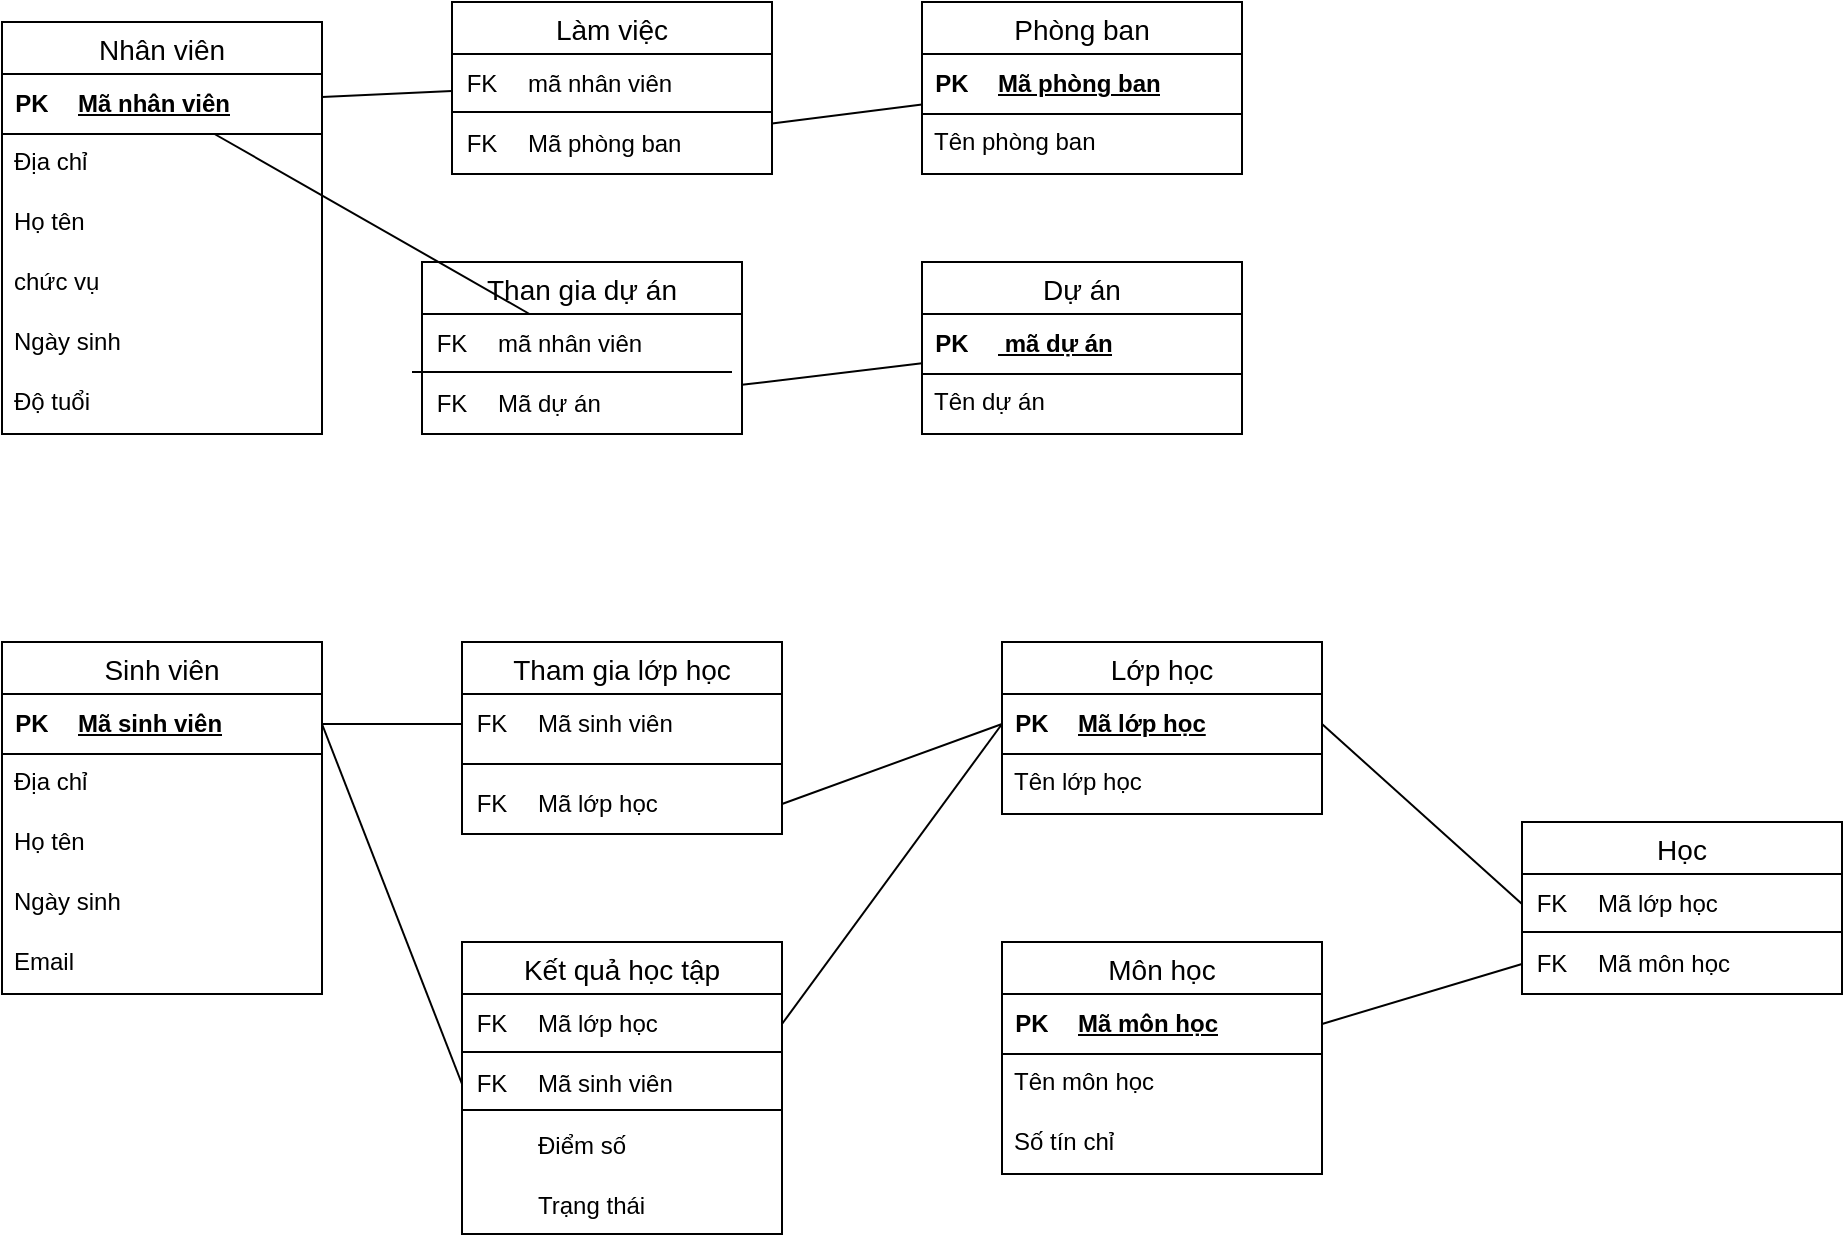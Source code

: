 <mxfile version="24.7.17">
  <diagram id="R2lEEEUBdFMjLlhIrx00" name="Page-1">
    <mxGraphModel dx="2074" dy="1196" grid="1" gridSize="10" guides="1" tooltips="1" connect="1" arrows="1" fold="1" page="1" pageScale="1" pageWidth="850" pageHeight="1100" math="0" shadow="0" extFonts="Permanent Marker^https://fonts.googleapis.com/css?family=Permanent+Marker">
      <root>
        <mxCell id="0" />
        <mxCell id="1" parent="0" />
        <mxCell id="JlwDSSHdYBfBLJsLvJ8Z-68" value="Nhân viên" style="swimlane;fontStyle=0;childLayout=stackLayout;horizontal=1;startSize=26;horizontalStack=0;resizeParent=1;resizeParentMax=0;resizeLast=0;collapsible=1;marginBottom=0;align=center;fontSize=14;" parent="1" vertex="1">
          <mxGeometry x="40" y="50" width="160" height="206" as="geometry" />
        </mxCell>
        <mxCell id="JlwDSSHdYBfBLJsLvJ8Z-72" value="" style="shape=table;startSize=0;container=1;collapsible=1;childLayout=tableLayout;fixedRows=1;rowLines=0;fontStyle=0;align=center;resizeLast=1;strokeColor=none;fillColor=none;collapsible=0;" parent="JlwDSSHdYBfBLJsLvJ8Z-68" vertex="1">
          <mxGeometry y="26" width="160" height="30" as="geometry" />
        </mxCell>
        <mxCell id="JlwDSSHdYBfBLJsLvJ8Z-73" value="" style="shape=tableRow;horizontal=0;startSize=0;swimlaneHead=0;swimlaneBody=0;fillColor=none;collapsible=0;dropTarget=0;points=[[0,0.5],[1,0.5]];portConstraint=eastwest;top=0;left=0;right=0;bottom=1;" parent="JlwDSSHdYBfBLJsLvJ8Z-72" vertex="1">
          <mxGeometry width="160" height="30" as="geometry" />
        </mxCell>
        <mxCell id="JlwDSSHdYBfBLJsLvJ8Z-74" value="PK" style="shape=partialRectangle;connectable=0;fillColor=none;top=0;left=0;bottom=0;right=0;fontStyle=1;overflow=hidden;whiteSpace=wrap;html=1;" parent="JlwDSSHdYBfBLJsLvJ8Z-73" vertex="1">
          <mxGeometry width="30" height="30" as="geometry">
            <mxRectangle width="30" height="30" as="alternateBounds" />
          </mxGeometry>
        </mxCell>
        <mxCell id="JlwDSSHdYBfBLJsLvJ8Z-75" value="Mã nhân viên" style="shape=partialRectangle;connectable=0;fillColor=none;top=0;left=0;bottom=0;right=0;align=left;spacingLeft=6;fontStyle=5;overflow=hidden;whiteSpace=wrap;html=1;" parent="JlwDSSHdYBfBLJsLvJ8Z-73" vertex="1">
          <mxGeometry x="30" width="130" height="30" as="geometry">
            <mxRectangle width="130" height="30" as="alternateBounds" />
          </mxGeometry>
        </mxCell>
        <mxCell id="JlwDSSHdYBfBLJsLvJ8Z-69" value="Địa chỉ" style="text;strokeColor=none;fillColor=none;spacingLeft=4;spacingRight=4;overflow=hidden;rotatable=0;points=[[0,0.5],[1,0.5]];portConstraint=eastwest;fontSize=12;whiteSpace=wrap;html=1;" parent="JlwDSSHdYBfBLJsLvJ8Z-68" vertex="1">
          <mxGeometry y="56" width="160" height="30" as="geometry" />
        </mxCell>
        <mxCell id="JlwDSSHdYBfBLJsLvJ8Z-71" value="Họ tên" style="text;strokeColor=none;fillColor=none;spacingLeft=4;spacingRight=4;overflow=hidden;rotatable=0;points=[[0,0.5],[1,0.5]];portConstraint=eastwest;fontSize=12;whiteSpace=wrap;html=1;" parent="JlwDSSHdYBfBLJsLvJ8Z-68" vertex="1">
          <mxGeometry y="86" width="160" height="30" as="geometry" />
        </mxCell>
        <mxCell id="JlwDSSHdYBfBLJsLvJ8Z-76" value="chức vụ" style="text;strokeColor=none;fillColor=none;spacingLeft=4;spacingRight=4;overflow=hidden;rotatable=0;points=[[0,0.5],[1,0.5]];portConstraint=eastwest;fontSize=12;whiteSpace=wrap;html=1;" parent="JlwDSSHdYBfBLJsLvJ8Z-68" vertex="1">
          <mxGeometry y="116" width="160" height="30" as="geometry" />
        </mxCell>
        <mxCell id="JlwDSSHdYBfBLJsLvJ8Z-77" value="Ngày sinh" style="text;strokeColor=none;fillColor=none;spacingLeft=4;spacingRight=4;overflow=hidden;rotatable=0;points=[[0,0.5],[1,0.5]];portConstraint=eastwest;fontSize=12;whiteSpace=wrap;html=1;" parent="JlwDSSHdYBfBLJsLvJ8Z-68" vertex="1">
          <mxGeometry y="146" width="160" height="30" as="geometry" />
        </mxCell>
        <mxCell id="JlwDSSHdYBfBLJsLvJ8Z-78" value="Độ tuổi" style="text;strokeColor=none;fillColor=none;spacingLeft=4;spacingRight=4;overflow=hidden;rotatable=0;points=[[0,0.5],[1,0.5]];portConstraint=eastwest;fontSize=12;whiteSpace=wrap;html=1;" parent="JlwDSSHdYBfBLJsLvJ8Z-68" vertex="1">
          <mxGeometry y="176" width="160" height="30" as="geometry" />
        </mxCell>
        <mxCell id="JlwDSSHdYBfBLJsLvJ8Z-79" value="Làm việc" style="swimlane;fontStyle=0;childLayout=stackLayout;horizontal=1;startSize=26;horizontalStack=0;resizeParent=1;resizeParentMax=0;resizeLast=0;collapsible=1;marginBottom=0;align=center;fontSize=14;" parent="1" vertex="1">
          <mxGeometry x="265" y="40" width="160" height="86" as="geometry" />
        </mxCell>
        <mxCell id="JlwDSSHdYBfBLJsLvJ8Z-83" value="" style="shape=table;startSize=0;container=1;collapsible=1;childLayout=tableLayout;fixedRows=1;rowLines=0;fontStyle=0;align=center;resizeLast=1;strokeColor=none;fillColor=none;collapsible=0;" parent="JlwDSSHdYBfBLJsLvJ8Z-79" vertex="1">
          <mxGeometry y="26" width="160" height="30" as="geometry" />
        </mxCell>
        <mxCell id="JlwDSSHdYBfBLJsLvJ8Z-84" value="" style="shape=tableRow;horizontal=0;startSize=0;swimlaneHead=0;swimlaneBody=0;fillColor=none;collapsible=0;dropTarget=0;points=[[0,0.5],[1,0.5]];portConstraint=eastwest;top=0;left=0;right=0;bottom=0;" parent="JlwDSSHdYBfBLJsLvJ8Z-83" vertex="1">
          <mxGeometry width="160" height="30" as="geometry" />
        </mxCell>
        <mxCell id="JlwDSSHdYBfBLJsLvJ8Z-85" value="FK" style="shape=partialRectangle;connectable=0;fillColor=none;top=0;left=0;bottom=0;right=0;fontStyle=0;overflow=hidden;whiteSpace=wrap;html=1;" parent="JlwDSSHdYBfBLJsLvJ8Z-84" vertex="1">
          <mxGeometry width="30" height="30" as="geometry">
            <mxRectangle width="30" height="30" as="alternateBounds" />
          </mxGeometry>
        </mxCell>
        <mxCell id="JlwDSSHdYBfBLJsLvJ8Z-86" value="mã nhân viên" style="shape=partialRectangle;connectable=0;fillColor=none;top=0;left=0;bottom=0;right=0;align=left;spacingLeft=6;fontStyle=0;overflow=hidden;whiteSpace=wrap;html=1;" parent="JlwDSSHdYBfBLJsLvJ8Z-84" vertex="1">
          <mxGeometry x="30" width="130" height="30" as="geometry">
            <mxRectangle width="130" height="30" as="alternateBounds" />
          </mxGeometry>
        </mxCell>
        <mxCell id="JlwDSSHdYBfBLJsLvJ8Z-201" value="" style="endArrow=none;html=1;rounded=0;" parent="JlwDSSHdYBfBLJsLvJ8Z-79" edge="1">
          <mxGeometry relative="1" as="geometry">
            <mxPoint y="55" as="sourcePoint" />
            <mxPoint x="160" y="55" as="targetPoint" />
          </mxGeometry>
        </mxCell>
        <mxCell id="JlwDSSHdYBfBLJsLvJ8Z-87" value="" style="shape=table;startSize=0;container=1;collapsible=1;childLayout=tableLayout;fixedRows=1;rowLines=0;fontStyle=0;align=center;resizeLast=1;strokeColor=none;fillColor=none;collapsible=0;" parent="JlwDSSHdYBfBLJsLvJ8Z-79" vertex="1">
          <mxGeometry y="56" width="160" height="30" as="geometry" />
        </mxCell>
        <mxCell id="JlwDSSHdYBfBLJsLvJ8Z-88" value="" style="shape=tableRow;horizontal=0;startSize=0;swimlaneHead=0;swimlaneBody=0;fillColor=none;collapsible=0;dropTarget=0;points=[[0,0.5],[1,0.5]];portConstraint=eastwest;top=0;left=0;right=0;bottom=0;" parent="JlwDSSHdYBfBLJsLvJ8Z-87" vertex="1">
          <mxGeometry width="160" height="30" as="geometry" />
        </mxCell>
        <mxCell id="JlwDSSHdYBfBLJsLvJ8Z-89" value="FK" style="shape=partialRectangle;connectable=0;fillColor=none;top=0;left=0;bottom=0;right=0;fontStyle=0;overflow=hidden;whiteSpace=wrap;html=1;" parent="JlwDSSHdYBfBLJsLvJ8Z-88" vertex="1">
          <mxGeometry width="30" height="30" as="geometry">
            <mxRectangle width="30" height="30" as="alternateBounds" />
          </mxGeometry>
        </mxCell>
        <mxCell id="JlwDSSHdYBfBLJsLvJ8Z-90" value="Mã phòng ban" style="shape=partialRectangle;connectable=0;fillColor=none;top=0;left=0;bottom=0;right=0;align=left;spacingLeft=6;fontStyle=0;overflow=hidden;whiteSpace=wrap;html=1;" parent="JlwDSSHdYBfBLJsLvJ8Z-88" vertex="1">
          <mxGeometry x="30" width="130" height="30" as="geometry">
            <mxRectangle width="130" height="30" as="alternateBounds" />
          </mxGeometry>
        </mxCell>
        <mxCell id="JlwDSSHdYBfBLJsLvJ8Z-91" value="Phòng ban" style="swimlane;fontStyle=0;childLayout=stackLayout;horizontal=1;startSize=26;horizontalStack=0;resizeParent=1;resizeParentMax=0;resizeLast=0;collapsible=1;marginBottom=0;align=center;fontSize=14;" parent="1" vertex="1">
          <mxGeometry x="500" y="40" width="160" height="86" as="geometry" />
        </mxCell>
        <mxCell id="JlwDSSHdYBfBLJsLvJ8Z-92" value="" style="shape=table;startSize=0;container=1;collapsible=1;childLayout=tableLayout;fixedRows=1;rowLines=0;fontStyle=0;align=center;resizeLast=1;strokeColor=none;fillColor=none;collapsible=0;" parent="JlwDSSHdYBfBLJsLvJ8Z-91" vertex="1">
          <mxGeometry y="26" width="160" height="30" as="geometry" />
        </mxCell>
        <mxCell id="JlwDSSHdYBfBLJsLvJ8Z-93" value="" style="shape=tableRow;horizontal=0;startSize=0;swimlaneHead=0;swimlaneBody=0;fillColor=none;collapsible=0;dropTarget=0;points=[[0,0.5],[1,0.5]];portConstraint=eastwest;top=0;left=0;right=0;bottom=1;" parent="JlwDSSHdYBfBLJsLvJ8Z-92" vertex="1">
          <mxGeometry width="160" height="30" as="geometry" />
        </mxCell>
        <mxCell id="JlwDSSHdYBfBLJsLvJ8Z-94" value="PK" style="shape=partialRectangle;connectable=0;fillColor=none;top=0;left=0;bottom=0;right=0;fontStyle=1;overflow=hidden;whiteSpace=wrap;html=1;" parent="JlwDSSHdYBfBLJsLvJ8Z-93" vertex="1">
          <mxGeometry width="30" height="30" as="geometry">
            <mxRectangle width="30" height="30" as="alternateBounds" />
          </mxGeometry>
        </mxCell>
        <mxCell id="JlwDSSHdYBfBLJsLvJ8Z-95" value="Mã phòng ban" style="shape=partialRectangle;connectable=0;fillColor=none;top=0;left=0;bottom=0;right=0;align=left;spacingLeft=6;fontStyle=5;overflow=hidden;whiteSpace=wrap;html=1;" parent="JlwDSSHdYBfBLJsLvJ8Z-93" vertex="1">
          <mxGeometry x="30" width="130" height="30" as="geometry">
            <mxRectangle width="130" height="30" as="alternateBounds" />
          </mxGeometry>
        </mxCell>
        <mxCell id="JlwDSSHdYBfBLJsLvJ8Z-96" value="Tên phòng ban" style="text;strokeColor=none;fillColor=none;spacingLeft=4;spacingRight=4;overflow=hidden;rotatable=0;points=[[0,0.5],[1,0.5]];portConstraint=eastwest;fontSize=12;whiteSpace=wrap;html=1;" parent="JlwDSSHdYBfBLJsLvJ8Z-91" vertex="1">
          <mxGeometry y="56" width="160" height="30" as="geometry" />
        </mxCell>
        <mxCell id="JlwDSSHdYBfBLJsLvJ8Z-101" value="Dự án" style="swimlane;fontStyle=0;childLayout=stackLayout;horizontal=1;startSize=26;horizontalStack=0;resizeParent=1;resizeParentMax=0;resizeLast=0;collapsible=1;marginBottom=0;align=center;fontSize=14;" parent="1" vertex="1">
          <mxGeometry x="500" y="170" width="160" height="86" as="geometry" />
        </mxCell>
        <mxCell id="JlwDSSHdYBfBLJsLvJ8Z-102" value="" style="shape=table;startSize=0;container=1;collapsible=1;childLayout=tableLayout;fixedRows=1;rowLines=0;fontStyle=0;align=center;resizeLast=1;strokeColor=none;fillColor=none;collapsible=0;" parent="JlwDSSHdYBfBLJsLvJ8Z-101" vertex="1">
          <mxGeometry y="26" width="160" height="30" as="geometry" />
        </mxCell>
        <mxCell id="JlwDSSHdYBfBLJsLvJ8Z-103" value="" style="shape=tableRow;horizontal=0;startSize=0;swimlaneHead=0;swimlaneBody=0;fillColor=none;collapsible=0;dropTarget=0;points=[[0,0.5],[1,0.5]];portConstraint=eastwest;top=0;left=0;right=0;bottom=1;" parent="JlwDSSHdYBfBLJsLvJ8Z-102" vertex="1">
          <mxGeometry width="160" height="30" as="geometry" />
        </mxCell>
        <mxCell id="JlwDSSHdYBfBLJsLvJ8Z-104" value="PK" style="shape=partialRectangle;connectable=0;fillColor=none;top=0;left=0;bottom=0;right=0;fontStyle=1;overflow=hidden;whiteSpace=wrap;html=1;" parent="JlwDSSHdYBfBLJsLvJ8Z-103" vertex="1">
          <mxGeometry width="30" height="30" as="geometry">
            <mxRectangle width="30" height="30" as="alternateBounds" />
          </mxGeometry>
        </mxCell>
        <mxCell id="JlwDSSHdYBfBLJsLvJ8Z-105" value="&amp;nbsp;mã dự án" style="shape=partialRectangle;connectable=0;fillColor=none;top=0;left=0;bottom=0;right=0;align=left;spacingLeft=6;fontStyle=5;overflow=hidden;whiteSpace=wrap;html=1;" parent="JlwDSSHdYBfBLJsLvJ8Z-103" vertex="1">
          <mxGeometry x="30" width="130" height="30" as="geometry">
            <mxRectangle width="130" height="30" as="alternateBounds" />
          </mxGeometry>
        </mxCell>
        <mxCell id="JlwDSSHdYBfBLJsLvJ8Z-106" value="Tên dự án" style="text;strokeColor=none;fillColor=none;spacingLeft=4;spacingRight=4;overflow=hidden;rotatable=0;points=[[0,0.5],[1,0.5]];portConstraint=eastwest;fontSize=12;whiteSpace=wrap;html=1;" parent="JlwDSSHdYBfBLJsLvJ8Z-101" vertex="1">
          <mxGeometry y="56" width="160" height="30" as="geometry" />
        </mxCell>
        <mxCell id="JlwDSSHdYBfBLJsLvJ8Z-121" value="Than gia dự án" style="swimlane;fontStyle=0;childLayout=stackLayout;horizontal=1;startSize=26;horizontalStack=0;resizeParent=1;resizeParentMax=0;resizeLast=0;collapsible=1;marginBottom=0;align=center;fontSize=14;" parent="1" vertex="1">
          <mxGeometry x="250" y="170" width="160" height="86" as="geometry" />
        </mxCell>
        <mxCell id="JlwDSSHdYBfBLJsLvJ8Z-122" value="" style="shape=table;startSize=0;container=1;collapsible=1;childLayout=tableLayout;fixedRows=1;rowLines=0;fontStyle=0;align=center;resizeLast=1;strokeColor=none;fillColor=none;collapsible=0;" parent="JlwDSSHdYBfBLJsLvJ8Z-121" vertex="1">
          <mxGeometry y="26" width="160" height="30" as="geometry" />
        </mxCell>
        <mxCell id="JlwDSSHdYBfBLJsLvJ8Z-123" value="" style="shape=tableRow;horizontal=0;startSize=0;swimlaneHead=0;swimlaneBody=0;fillColor=none;collapsible=0;dropTarget=0;points=[[0,0.5],[1,0.5]];portConstraint=eastwest;top=0;left=0;right=0;bottom=0;" parent="JlwDSSHdYBfBLJsLvJ8Z-122" vertex="1">
          <mxGeometry width="160" height="30" as="geometry" />
        </mxCell>
        <mxCell id="JlwDSSHdYBfBLJsLvJ8Z-124" value="FK" style="shape=partialRectangle;connectable=0;fillColor=none;top=0;left=0;bottom=0;right=0;fontStyle=0;overflow=hidden;whiteSpace=wrap;html=1;" parent="JlwDSSHdYBfBLJsLvJ8Z-123" vertex="1">
          <mxGeometry width="30" height="30" as="geometry">
            <mxRectangle width="30" height="30" as="alternateBounds" />
          </mxGeometry>
        </mxCell>
        <mxCell id="JlwDSSHdYBfBLJsLvJ8Z-125" value="mã nhân viên" style="shape=partialRectangle;connectable=0;fillColor=none;top=0;left=0;bottom=0;right=0;align=left;spacingLeft=6;fontStyle=0;overflow=hidden;whiteSpace=wrap;html=1;" parent="JlwDSSHdYBfBLJsLvJ8Z-123" vertex="1">
          <mxGeometry x="30" width="130" height="30" as="geometry">
            <mxRectangle width="130" height="30" as="alternateBounds" />
          </mxGeometry>
        </mxCell>
        <mxCell id="JlwDSSHdYBfBLJsLvJ8Z-200" value="" style="endArrow=none;html=1;rounded=0;" parent="JlwDSSHdYBfBLJsLvJ8Z-121" edge="1">
          <mxGeometry relative="1" as="geometry">
            <mxPoint x="-5" y="55" as="sourcePoint" />
            <mxPoint x="155" y="55" as="targetPoint" />
          </mxGeometry>
        </mxCell>
        <mxCell id="JlwDSSHdYBfBLJsLvJ8Z-126" value="" style="shape=table;startSize=0;container=1;collapsible=1;childLayout=tableLayout;fixedRows=1;rowLines=0;fontStyle=0;align=center;resizeLast=1;strokeColor=none;fillColor=none;collapsible=0;" parent="JlwDSSHdYBfBLJsLvJ8Z-121" vertex="1">
          <mxGeometry y="56" width="160" height="30" as="geometry" />
        </mxCell>
        <mxCell id="JlwDSSHdYBfBLJsLvJ8Z-127" value="" style="shape=tableRow;horizontal=0;startSize=0;swimlaneHead=0;swimlaneBody=0;fillColor=none;collapsible=0;dropTarget=0;points=[[0,0.5],[1,0.5]];portConstraint=eastwest;top=0;left=0;right=0;bottom=0;" parent="JlwDSSHdYBfBLJsLvJ8Z-126" vertex="1">
          <mxGeometry width="160" height="30" as="geometry" />
        </mxCell>
        <mxCell id="JlwDSSHdYBfBLJsLvJ8Z-128" value="FK" style="shape=partialRectangle;connectable=0;fillColor=none;top=0;left=0;bottom=0;right=0;fontStyle=0;overflow=hidden;whiteSpace=wrap;html=1;" parent="JlwDSSHdYBfBLJsLvJ8Z-127" vertex="1">
          <mxGeometry width="30" height="30" as="geometry">
            <mxRectangle width="30" height="30" as="alternateBounds" />
          </mxGeometry>
        </mxCell>
        <mxCell id="JlwDSSHdYBfBLJsLvJ8Z-129" value="Mã dự án" style="shape=partialRectangle;connectable=0;fillColor=none;top=0;left=0;bottom=0;right=0;align=left;spacingLeft=6;fontStyle=0;overflow=hidden;whiteSpace=wrap;html=1;" parent="JlwDSSHdYBfBLJsLvJ8Z-127" vertex="1">
          <mxGeometry x="30" width="130" height="30" as="geometry">
            <mxRectangle width="130" height="30" as="alternateBounds" />
          </mxGeometry>
        </mxCell>
        <mxCell id="JlwDSSHdYBfBLJsLvJ8Z-134" value="Sinh viên" style="swimlane;fontStyle=0;childLayout=stackLayout;horizontal=1;startSize=26;horizontalStack=0;resizeParent=1;resizeParentMax=0;resizeLast=0;collapsible=1;marginBottom=0;align=center;fontSize=14;" parent="1" vertex="1">
          <mxGeometry x="40" y="360" width="160" height="176" as="geometry" />
        </mxCell>
        <mxCell id="JlwDSSHdYBfBLJsLvJ8Z-135" value="" style="shape=table;startSize=0;container=1;collapsible=1;childLayout=tableLayout;fixedRows=1;rowLines=0;fontStyle=0;align=center;resizeLast=1;strokeColor=none;fillColor=none;collapsible=0;" parent="JlwDSSHdYBfBLJsLvJ8Z-134" vertex="1">
          <mxGeometry y="26" width="160" height="30" as="geometry" />
        </mxCell>
        <mxCell id="JlwDSSHdYBfBLJsLvJ8Z-136" value="" style="shape=tableRow;horizontal=0;startSize=0;swimlaneHead=0;swimlaneBody=0;fillColor=none;collapsible=0;dropTarget=0;points=[[0,0.5],[1,0.5]];portConstraint=eastwest;top=0;left=0;right=0;bottom=1;" parent="JlwDSSHdYBfBLJsLvJ8Z-135" vertex="1">
          <mxGeometry width="160" height="30" as="geometry" />
        </mxCell>
        <mxCell id="JlwDSSHdYBfBLJsLvJ8Z-137" value="PK" style="shape=partialRectangle;connectable=0;fillColor=none;top=0;left=0;bottom=0;right=0;fontStyle=1;overflow=hidden;whiteSpace=wrap;html=1;" parent="JlwDSSHdYBfBLJsLvJ8Z-136" vertex="1">
          <mxGeometry width="30" height="30" as="geometry">
            <mxRectangle width="30" height="30" as="alternateBounds" />
          </mxGeometry>
        </mxCell>
        <mxCell id="JlwDSSHdYBfBLJsLvJ8Z-138" value="Mã sinh viên" style="shape=partialRectangle;connectable=0;fillColor=none;top=0;left=0;bottom=0;right=0;align=left;spacingLeft=6;fontStyle=5;overflow=hidden;whiteSpace=wrap;html=1;" parent="JlwDSSHdYBfBLJsLvJ8Z-136" vertex="1">
          <mxGeometry x="30" width="130" height="30" as="geometry">
            <mxRectangle width="130" height="30" as="alternateBounds" />
          </mxGeometry>
        </mxCell>
        <mxCell id="JlwDSSHdYBfBLJsLvJ8Z-139" value="Địa chỉ" style="text;strokeColor=none;fillColor=none;spacingLeft=4;spacingRight=4;overflow=hidden;rotatable=0;points=[[0,0.5],[1,0.5]];portConstraint=eastwest;fontSize=12;whiteSpace=wrap;html=1;" parent="JlwDSSHdYBfBLJsLvJ8Z-134" vertex="1">
          <mxGeometry y="56" width="160" height="30" as="geometry" />
        </mxCell>
        <mxCell id="JlwDSSHdYBfBLJsLvJ8Z-140" value="Họ tên" style="text;strokeColor=none;fillColor=none;spacingLeft=4;spacingRight=4;overflow=hidden;rotatable=0;points=[[0,0.5],[1,0.5]];portConstraint=eastwest;fontSize=12;whiteSpace=wrap;html=1;" parent="JlwDSSHdYBfBLJsLvJ8Z-134" vertex="1">
          <mxGeometry y="86" width="160" height="30" as="geometry" />
        </mxCell>
        <mxCell id="JlwDSSHdYBfBLJsLvJ8Z-142" value="Ngày sinh" style="text;strokeColor=none;fillColor=none;spacingLeft=4;spacingRight=4;overflow=hidden;rotatable=0;points=[[0,0.5],[1,0.5]];portConstraint=eastwest;fontSize=12;whiteSpace=wrap;html=1;" parent="JlwDSSHdYBfBLJsLvJ8Z-134" vertex="1">
          <mxGeometry y="116" width="160" height="30" as="geometry" />
        </mxCell>
        <mxCell id="JlwDSSHdYBfBLJsLvJ8Z-143" value="Email" style="text;strokeColor=none;fillColor=none;spacingLeft=4;spacingRight=4;overflow=hidden;rotatable=0;points=[[0,0.5],[1,0.5]];portConstraint=eastwest;fontSize=12;whiteSpace=wrap;html=1;" parent="JlwDSSHdYBfBLJsLvJ8Z-134" vertex="1">
          <mxGeometry y="146" width="160" height="30" as="geometry" />
        </mxCell>
        <mxCell id="JlwDSSHdYBfBLJsLvJ8Z-144" value="Tham gia lớp học" style="swimlane;fontStyle=0;childLayout=stackLayout;horizontal=1;startSize=26;horizontalStack=0;resizeParent=1;resizeParentMax=0;resizeLast=0;collapsible=1;marginBottom=0;align=center;fontSize=14;" parent="1" vertex="1">
          <mxGeometry x="270" y="360" width="160" height="96" as="geometry" />
        </mxCell>
        <mxCell id="JlwDSSHdYBfBLJsLvJ8Z-145" value="" style="shape=table;startSize=0;container=1;collapsible=1;childLayout=tableLayout;fixedRows=1;rowLines=0;fontStyle=0;align=center;resizeLast=1;strokeColor=none;fillColor=none;collapsible=0;" parent="JlwDSSHdYBfBLJsLvJ8Z-144" vertex="1">
          <mxGeometry y="26" width="160" height="30" as="geometry" />
        </mxCell>
        <mxCell id="JlwDSSHdYBfBLJsLvJ8Z-146" value="" style="shape=tableRow;horizontal=0;startSize=0;swimlaneHead=0;swimlaneBody=0;fillColor=none;collapsible=0;dropTarget=0;points=[[0,0.5],[1,0.5]];portConstraint=eastwest;top=0;left=0;right=0;bottom=0;" parent="JlwDSSHdYBfBLJsLvJ8Z-145" vertex="1">
          <mxGeometry width="160" height="30" as="geometry" />
        </mxCell>
        <mxCell id="JlwDSSHdYBfBLJsLvJ8Z-147" value="FK" style="shape=partialRectangle;connectable=0;fillColor=none;top=0;left=0;bottom=0;right=0;fontStyle=0;overflow=hidden;whiteSpace=wrap;html=1;" parent="JlwDSSHdYBfBLJsLvJ8Z-146" vertex="1">
          <mxGeometry width="30" height="30" as="geometry">
            <mxRectangle width="30" height="30" as="alternateBounds" />
          </mxGeometry>
        </mxCell>
        <mxCell id="JlwDSSHdYBfBLJsLvJ8Z-148" value="Mã sinh viên" style="shape=partialRectangle;connectable=0;fillColor=none;top=0;left=0;bottom=0;right=0;align=left;spacingLeft=6;fontStyle=0;overflow=hidden;whiteSpace=wrap;html=1;" parent="JlwDSSHdYBfBLJsLvJ8Z-146" vertex="1">
          <mxGeometry x="30" width="130" height="30" as="geometry">
            <mxRectangle width="130" height="30" as="alternateBounds" />
          </mxGeometry>
        </mxCell>
        <mxCell id="_iKcc4i4Dr8KlIAeqdep-1" value="" style="line;strokeWidth=1;rotatable=0;dashed=0;labelPosition=right;align=left;verticalAlign=middle;spacingTop=0;spacingLeft=6;points=[];portConstraint=eastwest;" parent="JlwDSSHdYBfBLJsLvJ8Z-144" vertex="1">
          <mxGeometry y="56" width="160" height="10" as="geometry" />
        </mxCell>
        <mxCell id="JlwDSSHdYBfBLJsLvJ8Z-149" value="" style="shape=table;startSize=0;container=1;collapsible=1;childLayout=tableLayout;fixedRows=1;rowLines=0;fontStyle=0;align=center;resizeLast=1;strokeColor=none;fillColor=none;collapsible=0;" parent="JlwDSSHdYBfBLJsLvJ8Z-144" vertex="1">
          <mxGeometry y="66" width="160" height="30" as="geometry" />
        </mxCell>
        <mxCell id="JlwDSSHdYBfBLJsLvJ8Z-150" value="" style="shape=tableRow;horizontal=0;startSize=0;swimlaneHead=0;swimlaneBody=0;fillColor=none;collapsible=0;dropTarget=0;points=[[0,0.5],[1,0.5]];portConstraint=eastwest;top=0;left=0;right=0;bottom=0;" parent="JlwDSSHdYBfBLJsLvJ8Z-149" vertex="1">
          <mxGeometry width="160" height="30" as="geometry" />
        </mxCell>
        <mxCell id="JlwDSSHdYBfBLJsLvJ8Z-151" value="FK" style="shape=partialRectangle;connectable=0;fillColor=none;top=0;left=0;bottom=0;right=0;fontStyle=0;overflow=hidden;whiteSpace=wrap;html=1;" parent="JlwDSSHdYBfBLJsLvJ8Z-150" vertex="1">
          <mxGeometry width="30" height="30" as="geometry">
            <mxRectangle width="30" height="30" as="alternateBounds" />
          </mxGeometry>
        </mxCell>
        <mxCell id="JlwDSSHdYBfBLJsLvJ8Z-152" value="Mã lớp học" style="shape=partialRectangle;connectable=0;fillColor=none;top=0;left=0;bottom=0;right=0;align=left;spacingLeft=6;fontStyle=0;overflow=hidden;whiteSpace=wrap;html=1;" parent="JlwDSSHdYBfBLJsLvJ8Z-150" vertex="1">
          <mxGeometry x="30" width="130" height="30" as="geometry">
            <mxRectangle width="130" height="30" as="alternateBounds" />
          </mxGeometry>
        </mxCell>
        <mxCell id="JlwDSSHdYBfBLJsLvJ8Z-153" value="Lớp học" style="swimlane;fontStyle=0;childLayout=stackLayout;horizontal=1;startSize=26;horizontalStack=0;resizeParent=1;resizeParentMax=0;resizeLast=0;collapsible=1;marginBottom=0;align=center;fontSize=14;" parent="1" vertex="1">
          <mxGeometry x="540" y="360" width="160" height="86" as="geometry" />
        </mxCell>
        <mxCell id="JlwDSSHdYBfBLJsLvJ8Z-154" value="" style="shape=table;startSize=0;container=1;collapsible=1;childLayout=tableLayout;fixedRows=1;rowLines=0;fontStyle=0;align=center;resizeLast=1;strokeColor=none;fillColor=none;collapsible=0;" parent="JlwDSSHdYBfBLJsLvJ8Z-153" vertex="1">
          <mxGeometry y="26" width="160" height="30" as="geometry" />
        </mxCell>
        <mxCell id="JlwDSSHdYBfBLJsLvJ8Z-155" value="" style="shape=tableRow;horizontal=0;startSize=0;swimlaneHead=0;swimlaneBody=0;fillColor=none;collapsible=0;dropTarget=0;points=[[0,0.5],[1,0.5]];portConstraint=eastwest;top=0;left=0;right=0;bottom=1;" parent="JlwDSSHdYBfBLJsLvJ8Z-154" vertex="1">
          <mxGeometry width="160" height="30" as="geometry" />
        </mxCell>
        <mxCell id="JlwDSSHdYBfBLJsLvJ8Z-156" value="PK" style="shape=partialRectangle;connectable=0;fillColor=none;top=0;left=0;bottom=0;right=0;fontStyle=1;overflow=hidden;whiteSpace=wrap;html=1;" parent="JlwDSSHdYBfBLJsLvJ8Z-155" vertex="1">
          <mxGeometry width="30" height="30" as="geometry">
            <mxRectangle width="30" height="30" as="alternateBounds" />
          </mxGeometry>
        </mxCell>
        <mxCell id="JlwDSSHdYBfBLJsLvJ8Z-157" value="Mã lớp học" style="shape=partialRectangle;connectable=0;fillColor=none;top=0;left=0;bottom=0;right=0;align=left;spacingLeft=6;fontStyle=5;overflow=hidden;whiteSpace=wrap;html=1;" parent="JlwDSSHdYBfBLJsLvJ8Z-155" vertex="1">
          <mxGeometry x="30" width="130" height="30" as="geometry">
            <mxRectangle width="130" height="30" as="alternateBounds" />
          </mxGeometry>
        </mxCell>
        <mxCell id="JlwDSSHdYBfBLJsLvJ8Z-158" value="Tên lớp học" style="text;strokeColor=none;fillColor=none;spacingLeft=4;spacingRight=4;overflow=hidden;rotatable=0;points=[[0,0.5],[1,0.5]];portConstraint=eastwest;fontSize=12;whiteSpace=wrap;html=1;" parent="JlwDSSHdYBfBLJsLvJ8Z-153" vertex="1">
          <mxGeometry y="56" width="160" height="30" as="geometry" />
        </mxCell>
        <mxCell id="JlwDSSHdYBfBLJsLvJ8Z-159" value="Môn học" style="swimlane;fontStyle=0;childLayout=stackLayout;horizontal=1;startSize=26;horizontalStack=0;resizeParent=1;resizeParentMax=0;resizeLast=0;collapsible=1;marginBottom=0;align=center;fontSize=14;" parent="1" vertex="1">
          <mxGeometry x="540" y="510" width="160" height="116" as="geometry" />
        </mxCell>
        <mxCell id="JlwDSSHdYBfBLJsLvJ8Z-160" value="" style="shape=table;startSize=0;container=1;collapsible=1;childLayout=tableLayout;fixedRows=1;rowLines=0;fontStyle=0;align=center;resizeLast=1;strokeColor=none;fillColor=none;collapsible=0;" parent="JlwDSSHdYBfBLJsLvJ8Z-159" vertex="1">
          <mxGeometry y="26" width="160" height="30" as="geometry" />
        </mxCell>
        <mxCell id="JlwDSSHdYBfBLJsLvJ8Z-161" value="" style="shape=tableRow;horizontal=0;startSize=0;swimlaneHead=0;swimlaneBody=0;fillColor=none;collapsible=0;dropTarget=0;points=[[0,0.5],[1,0.5]];portConstraint=eastwest;top=0;left=0;right=0;bottom=1;" parent="JlwDSSHdYBfBLJsLvJ8Z-160" vertex="1">
          <mxGeometry width="160" height="30" as="geometry" />
        </mxCell>
        <mxCell id="JlwDSSHdYBfBLJsLvJ8Z-162" value="PK" style="shape=partialRectangle;connectable=0;fillColor=none;top=0;left=0;bottom=0;right=0;fontStyle=1;overflow=hidden;whiteSpace=wrap;html=1;" parent="JlwDSSHdYBfBLJsLvJ8Z-161" vertex="1">
          <mxGeometry width="30" height="30" as="geometry">
            <mxRectangle width="30" height="30" as="alternateBounds" />
          </mxGeometry>
        </mxCell>
        <mxCell id="JlwDSSHdYBfBLJsLvJ8Z-163" value="Mã môn học" style="shape=partialRectangle;connectable=0;fillColor=none;top=0;left=0;bottom=0;right=0;align=left;spacingLeft=6;fontStyle=5;overflow=hidden;whiteSpace=wrap;html=1;" parent="JlwDSSHdYBfBLJsLvJ8Z-161" vertex="1">
          <mxGeometry x="30" width="130" height="30" as="geometry">
            <mxRectangle width="130" height="30" as="alternateBounds" />
          </mxGeometry>
        </mxCell>
        <mxCell id="JlwDSSHdYBfBLJsLvJ8Z-164" value="Tên môn học" style="text;strokeColor=none;fillColor=none;spacingLeft=4;spacingRight=4;overflow=hidden;rotatable=0;points=[[0,0.5],[1,0.5]];portConstraint=eastwest;fontSize=12;whiteSpace=wrap;html=1;" parent="JlwDSSHdYBfBLJsLvJ8Z-159" vertex="1">
          <mxGeometry y="56" width="160" height="30" as="geometry" />
        </mxCell>
        <mxCell id="JlwDSSHdYBfBLJsLvJ8Z-174" value="Số tín chỉ" style="text;strokeColor=none;fillColor=none;spacingLeft=4;spacingRight=4;overflow=hidden;rotatable=0;points=[[0,0.5],[1,0.5]];portConstraint=eastwest;fontSize=12;whiteSpace=wrap;html=1;" parent="JlwDSSHdYBfBLJsLvJ8Z-159" vertex="1">
          <mxGeometry y="86" width="160" height="30" as="geometry" />
        </mxCell>
        <mxCell id="JlwDSSHdYBfBLJsLvJ8Z-165" value="Học" style="swimlane;fontStyle=0;childLayout=stackLayout;horizontal=1;startSize=26;horizontalStack=0;resizeParent=1;resizeParentMax=0;resizeLast=0;collapsible=1;marginBottom=0;align=center;fontSize=14;" parent="1" vertex="1">
          <mxGeometry x="800" y="450" width="160" height="86" as="geometry" />
        </mxCell>
        <mxCell id="JlwDSSHdYBfBLJsLvJ8Z-166" value="" style="shape=table;startSize=0;container=1;collapsible=1;childLayout=tableLayout;fixedRows=1;rowLines=0;fontStyle=0;align=center;resizeLast=1;strokeColor=none;fillColor=none;collapsible=0;" parent="JlwDSSHdYBfBLJsLvJ8Z-165" vertex="1">
          <mxGeometry y="26" width="160" height="30" as="geometry" />
        </mxCell>
        <mxCell id="JlwDSSHdYBfBLJsLvJ8Z-167" value="" style="shape=tableRow;horizontal=0;startSize=0;swimlaneHead=0;swimlaneBody=0;fillColor=none;collapsible=0;dropTarget=0;points=[[0,0.5],[1,0.5]];portConstraint=eastwest;top=0;left=0;right=0;bottom=0;" parent="JlwDSSHdYBfBLJsLvJ8Z-166" vertex="1">
          <mxGeometry width="160" height="30" as="geometry" />
        </mxCell>
        <mxCell id="JlwDSSHdYBfBLJsLvJ8Z-168" value="FK" style="shape=partialRectangle;connectable=0;fillColor=none;top=0;left=0;bottom=0;right=0;fontStyle=0;overflow=hidden;whiteSpace=wrap;html=1;" parent="JlwDSSHdYBfBLJsLvJ8Z-167" vertex="1">
          <mxGeometry width="30" height="30" as="geometry">
            <mxRectangle width="30" height="30" as="alternateBounds" />
          </mxGeometry>
        </mxCell>
        <mxCell id="JlwDSSHdYBfBLJsLvJ8Z-169" value="Mã lớp học" style="shape=partialRectangle;connectable=0;fillColor=none;top=0;left=0;bottom=0;right=0;align=left;spacingLeft=6;fontStyle=0;overflow=hidden;whiteSpace=wrap;html=1;" parent="JlwDSSHdYBfBLJsLvJ8Z-167" vertex="1">
          <mxGeometry x="30" width="130" height="30" as="geometry">
            <mxRectangle width="130" height="30" as="alternateBounds" />
          </mxGeometry>
        </mxCell>
        <mxCell id="JlwDSSHdYBfBLJsLvJ8Z-202" value="" style="endArrow=none;html=1;rounded=0;" parent="JlwDSSHdYBfBLJsLvJ8Z-165" edge="1">
          <mxGeometry relative="1" as="geometry">
            <mxPoint y="55" as="sourcePoint" />
            <mxPoint x="160" y="55" as="targetPoint" />
          </mxGeometry>
        </mxCell>
        <mxCell id="JlwDSSHdYBfBLJsLvJ8Z-170" value="" style="shape=table;startSize=0;container=1;collapsible=1;childLayout=tableLayout;fixedRows=1;rowLines=0;fontStyle=0;align=center;resizeLast=1;strokeColor=none;fillColor=none;collapsible=0;" parent="JlwDSSHdYBfBLJsLvJ8Z-165" vertex="1">
          <mxGeometry y="56" width="160" height="30" as="geometry" />
        </mxCell>
        <mxCell id="JlwDSSHdYBfBLJsLvJ8Z-171" value="" style="shape=tableRow;horizontal=0;startSize=0;swimlaneHead=0;swimlaneBody=0;fillColor=none;collapsible=0;dropTarget=0;points=[[0,0.5],[1,0.5]];portConstraint=eastwest;top=0;left=0;right=0;bottom=0;" parent="JlwDSSHdYBfBLJsLvJ8Z-170" vertex="1">
          <mxGeometry width="160" height="30" as="geometry" />
        </mxCell>
        <mxCell id="JlwDSSHdYBfBLJsLvJ8Z-172" value="FK" style="shape=partialRectangle;connectable=0;fillColor=none;top=0;left=0;bottom=0;right=0;fontStyle=0;overflow=hidden;whiteSpace=wrap;html=1;" parent="JlwDSSHdYBfBLJsLvJ8Z-171" vertex="1">
          <mxGeometry width="30" height="30" as="geometry">
            <mxRectangle width="30" height="30" as="alternateBounds" />
          </mxGeometry>
        </mxCell>
        <mxCell id="JlwDSSHdYBfBLJsLvJ8Z-173" value="Mã môn học" style="shape=partialRectangle;connectable=0;fillColor=none;top=0;left=0;bottom=0;right=0;align=left;spacingLeft=6;fontStyle=0;overflow=hidden;whiteSpace=wrap;html=1;" parent="JlwDSSHdYBfBLJsLvJ8Z-171" vertex="1">
          <mxGeometry x="30" width="130" height="30" as="geometry">
            <mxRectangle width="130" height="30" as="alternateBounds" />
          </mxGeometry>
        </mxCell>
        <mxCell id="JlwDSSHdYBfBLJsLvJ8Z-175" value="Kết quả học tập" style="swimlane;fontStyle=0;childLayout=stackLayout;horizontal=1;startSize=26;horizontalStack=0;resizeParent=1;resizeParentMax=0;resizeLast=0;collapsible=1;marginBottom=0;align=center;fontSize=14;" parent="1" vertex="1">
          <mxGeometry x="270" y="510" width="160" height="146" as="geometry" />
        </mxCell>
        <mxCell id="JlwDSSHdYBfBLJsLvJ8Z-176" value="" style="shape=table;startSize=0;container=1;collapsible=1;childLayout=tableLayout;fixedRows=1;rowLines=0;fontStyle=0;align=center;resizeLast=1;strokeColor=none;fillColor=none;collapsible=0;" parent="JlwDSSHdYBfBLJsLvJ8Z-175" vertex="1">
          <mxGeometry y="26" width="160" height="30" as="geometry" />
        </mxCell>
        <mxCell id="JlwDSSHdYBfBLJsLvJ8Z-177" value="" style="shape=tableRow;horizontal=0;startSize=0;swimlaneHead=0;swimlaneBody=0;fillColor=none;collapsible=0;dropTarget=0;points=[[0,0.5],[1,0.5]];portConstraint=eastwest;top=0;left=0;right=0;bottom=0;" parent="JlwDSSHdYBfBLJsLvJ8Z-176" vertex="1">
          <mxGeometry width="160" height="30" as="geometry" />
        </mxCell>
        <mxCell id="JlwDSSHdYBfBLJsLvJ8Z-178" value="FK" style="shape=partialRectangle;connectable=0;fillColor=none;top=0;left=0;bottom=0;right=0;fontStyle=0;overflow=hidden;whiteSpace=wrap;html=1;" parent="JlwDSSHdYBfBLJsLvJ8Z-177" vertex="1">
          <mxGeometry width="30" height="30" as="geometry">
            <mxRectangle width="30" height="30" as="alternateBounds" />
          </mxGeometry>
        </mxCell>
        <mxCell id="JlwDSSHdYBfBLJsLvJ8Z-179" value="Mã lớp học" style="shape=partialRectangle;connectable=0;fillColor=none;top=0;left=0;bottom=0;right=0;align=left;spacingLeft=6;fontStyle=0;overflow=hidden;whiteSpace=wrap;html=1;" parent="JlwDSSHdYBfBLJsLvJ8Z-177" vertex="1">
          <mxGeometry x="30" width="130" height="30" as="geometry">
            <mxRectangle width="130" height="30" as="alternateBounds" />
          </mxGeometry>
        </mxCell>
        <mxCell id="JlwDSSHdYBfBLJsLvJ8Z-203" value="" style="endArrow=none;html=1;rounded=0;" parent="JlwDSSHdYBfBLJsLvJ8Z-175" edge="1">
          <mxGeometry relative="1" as="geometry">
            <mxPoint y="55" as="sourcePoint" />
            <mxPoint x="160" y="55" as="targetPoint" />
          </mxGeometry>
        </mxCell>
        <mxCell id="JlwDSSHdYBfBLJsLvJ8Z-204" value="" style="endArrow=none;html=1;rounded=0;" parent="JlwDSSHdYBfBLJsLvJ8Z-175" edge="1">
          <mxGeometry relative="1" as="geometry">
            <mxPoint y="84" as="sourcePoint" />
            <mxPoint x="160" y="84" as="targetPoint" />
          </mxGeometry>
        </mxCell>
        <mxCell id="JlwDSSHdYBfBLJsLvJ8Z-180" value="" style="shape=table;startSize=0;container=1;collapsible=1;childLayout=tableLayout;fixedRows=1;rowLines=0;fontStyle=0;align=center;resizeLast=1;strokeColor=none;fillColor=none;collapsible=0;" parent="JlwDSSHdYBfBLJsLvJ8Z-175" vertex="1">
          <mxGeometry y="56" width="160" height="90" as="geometry" />
        </mxCell>
        <mxCell id="JlwDSSHdYBfBLJsLvJ8Z-181" value="" style="shape=tableRow;horizontal=0;startSize=0;swimlaneHead=0;swimlaneBody=0;fillColor=none;collapsible=0;dropTarget=0;points=[[0,0.5],[1,0.5]];portConstraint=eastwest;top=0;left=0;right=0;bottom=0;" parent="JlwDSSHdYBfBLJsLvJ8Z-180" vertex="1">
          <mxGeometry width="160" height="30" as="geometry" />
        </mxCell>
        <mxCell id="JlwDSSHdYBfBLJsLvJ8Z-182" value="FK" style="shape=partialRectangle;connectable=0;fillColor=none;top=0;left=0;bottom=0;right=0;fontStyle=0;overflow=hidden;whiteSpace=wrap;html=1;" parent="JlwDSSHdYBfBLJsLvJ8Z-181" vertex="1">
          <mxGeometry width="30" height="30" as="geometry">
            <mxRectangle width="30" height="30" as="alternateBounds" />
          </mxGeometry>
        </mxCell>
        <mxCell id="JlwDSSHdYBfBLJsLvJ8Z-183" value="Mã sinh viên" style="shape=partialRectangle;connectable=0;fillColor=none;top=0;left=0;bottom=0;right=0;align=left;spacingLeft=6;fontStyle=0;overflow=hidden;whiteSpace=wrap;html=1;" parent="JlwDSSHdYBfBLJsLvJ8Z-181" vertex="1">
          <mxGeometry x="30" width="130" height="30" as="geometry">
            <mxRectangle width="130" height="30" as="alternateBounds" />
          </mxGeometry>
        </mxCell>
        <mxCell id="JlwDSSHdYBfBLJsLvJ8Z-190" value="" style="shape=tableRow;horizontal=0;startSize=0;swimlaneHead=0;swimlaneBody=0;fillColor=none;collapsible=0;dropTarget=0;points=[[0,0.5],[1,0.5]];portConstraint=eastwest;top=0;left=0;right=0;bottom=0;" parent="JlwDSSHdYBfBLJsLvJ8Z-180" vertex="1">
          <mxGeometry y="30" width="160" height="30" as="geometry" />
        </mxCell>
        <mxCell id="JlwDSSHdYBfBLJsLvJ8Z-191" value="" style="shape=partialRectangle;connectable=0;fillColor=none;top=0;left=0;bottom=0;right=0;editable=1;overflow=hidden;" parent="JlwDSSHdYBfBLJsLvJ8Z-190" vertex="1">
          <mxGeometry width="30" height="30" as="geometry">
            <mxRectangle width="30" height="30" as="alternateBounds" />
          </mxGeometry>
        </mxCell>
        <mxCell id="JlwDSSHdYBfBLJsLvJ8Z-192" value="Điểm số" style="shape=partialRectangle;connectable=0;fillColor=none;top=0;left=0;bottom=0;right=0;align=left;spacingLeft=6;overflow=hidden;" parent="JlwDSSHdYBfBLJsLvJ8Z-190" vertex="1">
          <mxGeometry x="30" width="130" height="30" as="geometry">
            <mxRectangle width="130" height="30" as="alternateBounds" />
          </mxGeometry>
        </mxCell>
        <mxCell id="JlwDSSHdYBfBLJsLvJ8Z-193" value="" style="shape=tableRow;horizontal=0;startSize=0;swimlaneHead=0;swimlaneBody=0;fillColor=none;collapsible=0;dropTarget=0;points=[[0,0.5],[1,0.5]];portConstraint=eastwest;top=0;left=0;right=0;bottom=0;" parent="JlwDSSHdYBfBLJsLvJ8Z-180" vertex="1">
          <mxGeometry y="60" width="160" height="30" as="geometry" />
        </mxCell>
        <mxCell id="JlwDSSHdYBfBLJsLvJ8Z-194" value="" style="shape=partialRectangle;connectable=0;fillColor=none;top=0;left=0;bottom=0;right=0;editable=1;overflow=hidden;" parent="JlwDSSHdYBfBLJsLvJ8Z-193" vertex="1">
          <mxGeometry width="30" height="30" as="geometry">
            <mxRectangle width="30" height="30" as="alternateBounds" />
          </mxGeometry>
        </mxCell>
        <mxCell id="JlwDSSHdYBfBLJsLvJ8Z-195" value="Trạng thái" style="shape=partialRectangle;connectable=0;fillColor=none;top=0;left=0;bottom=0;right=0;align=left;spacingLeft=6;overflow=hidden;" parent="JlwDSSHdYBfBLJsLvJ8Z-193" vertex="1">
          <mxGeometry x="30" width="130" height="30" as="geometry">
            <mxRectangle width="130" height="30" as="alternateBounds" />
          </mxGeometry>
        </mxCell>
        <mxCell id="13cVqSLAnTYC9a30rBCf-1" value="" style="endArrow=none;html=1;rounded=0;" edge="1" parent="1" source="JlwDSSHdYBfBLJsLvJ8Z-73" target="JlwDSSHdYBfBLJsLvJ8Z-84">
          <mxGeometry relative="1" as="geometry">
            <mxPoint x="340" y="610" as="sourcePoint" />
            <mxPoint x="500" y="610" as="targetPoint" />
          </mxGeometry>
        </mxCell>
        <mxCell id="13cVqSLAnTYC9a30rBCf-2" value="" style="endArrow=none;html=1;rounded=0;" edge="1" parent="1" source="JlwDSSHdYBfBLJsLvJ8Z-88" target="JlwDSSHdYBfBLJsLvJ8Z-93">
          <mxGeometry relative="1" as="geometry">
            <mxPoint x="210" y="91" as="sourcePoint" />
            <mxPoint x="275" y="91" as="targetPoint" />
          </mxGeometry>
        </mxCell>
        <mxCell id="13cVqSLAnTYC9a30rBCf-3" value="" style="endArrow=none;html=1;rounded=0;" edge="1" parent="1" source="JlwDSSHdYBfBLJsLvJ8Z-127" target="JlwDSSHdYBfBLJsLvJ8Z-103">
          <mxGeometry relative="1" as="geometry">
            <mxPoint x="435" y="111" as="sourcePoint" />
            <mxPoint x="510" y="101" as="targetPoint" />
          </mxGeometry>
        </mxCell>
        <mxCell id="13cVqSLAnTYC9a30rBCf-5" value="" style="endArrow=none;html=1;rounded=0;" edge="1" parent="1" source="JlwDSSHdYBfBLJsLvJ8Z-73" target="JlwDSSHdYBfBLJsLvJ8Z-123">
          <mxGeometry relative="1" as="geometry">
            <mxPoint x="210" y="91" as="sourcePoint" />
            <mxPoint x="275" y="91" as="targetPoint" />
          </mxGeometry>
        </mxCell>
        <mxCell id="13cVqSLAnTYC9a30rBCf-6" value="" style="endArrow=none;html=1;rounded=0;" edge="1" parent="1" source="JlwDSSHdYBfBLJsLvJ8Z-136" target="JlwDSSHdYBfBLJsLvJ8Z-146">
          <mxGeometry relative="1" as="geometry">
            <mxPoint x="340" y="310" as="sourcePoint" />
            <mxPoint x="500" y="310" as="targetPoint" />
          </mxGeometry>
        </mxCell>
        <mxCell id="13cVqSLAnTYC9a30rBCf-7" value="" style="endArrow=none;html=1;rounded=0;exitX=1;exitY=0.5;exitDx=0;exitDy=0;entryX=0;entryY=0.5;entryDx=0;entryDy=0;" edge="1" parent="1" source="JlwDSSHdYBfBLJsLvJ8Z-136" target="JlwDSSHdYBfBLJsLvJ8Z-181">
          <mxGeometry relative="1" as="geometry">
            <mxPoint x="210" y="411" as="sourcePoint" />
            <mxPoint x="280" y="411" as="targetPoint" />
          </mxGeometry>
        </mxCell>
        <mxCell id="13cVqSLAnTYC9a30rBCf-8" value="" style="endArrow=none;html=1;rounded=0;entryX=0;entryY=0.5;entryDx=0;entryDy=0;exitX=1;exitY=0.5;exitDx=0;exitDy=0;" edge="1" parent="1" source="JlwDSSHdYBfBLJsLvJ8Z-150" target="JlwDSSHdYBfBLJsLvJ8Z-155">
          <mxGeometry relative="1" as="geometry">
            <mxPoint x="340" y="310" as="sourcePoint" />
            <mxPoint x="500" y="310" as="targetPoint" />
          </mxGeometry>
        </mxCell>
        <mxCell id="13cVqSLAnTYC9a30rBCf-9" value="" style="endArrow=none;html=1;rounded=0;entryX=0;entryY=0.5;entryDx=0;entryDy=0;exitX=1;exitY=0.5;exitDx=0;exitDy=0;" edge="1" parent="1" source="JlwDSSHdYBfBLJsLvJ8Z-177" target="JlwDSSHdYBfBLJsLvJ8Z-155">
          <mxGeometry relative="1" as="geometry">
            <mxPoint x="440" y="451" as="sourcePoint" />
            <mxPoint x="550" y="411" as="targetPoint" />
          </mxGeometry>
        </mxCell>
        <mxCell id="13cVqSLAnTYC9a30rBCf-10" value="" style="endArrow=none;html=1;rounded=0;entryX=1;entryY=0.5;entryDx=0;entryDy=0;exitX=0;exitY=0.5;exitDx=0;exitDy=0;" edge="1" parent="1" source="JlwDSSHdYBfBLJsLvJ8Z-167" target="JlwDSSHdYBfBLJsLvJ8Z-155">
          <mxGeometry relative="1" as="geometry">
            <mxPoint x="440" y="561" as="sourcePoint" />
            <mxPoint x="550" y="411" as="targetPoint" />
          </mxGeometry>
        </mxCell>
        <mxCell id="13cVqSLAnTYC9a30rBCf-11" value="" style="endArrow=none;html=1;rounded=0;entryX=1;entryY=0.5;entryDx=0;entryDy=0;exitX=0;exitY=0.5;exitDx=0;exitDy=0;" edge="1" parent="1" source="JlwDSSHdYBfBLJsLvJ8Z-171" target="JlwDSSHdYBfBLJsLvJ8Z-161">
          <mxGeometry relative="1" as="geometry">
            <mxPoint x="740" y="540" as="sourcePoint" />
            <mxPoint x="710" y="411" as="targetPoint" />
          </mxGeometry>
        </mxCell>
      </root>
    </mxGraphModel>
  </diagram>
</mxfile>
